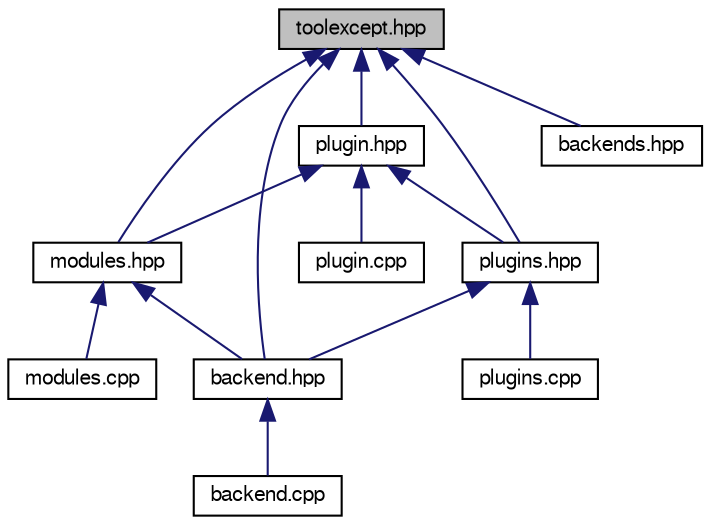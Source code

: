 digraph "toolexcept.hpp"
{
  edge [fontname="FreeSans",fontsize="10",labelfontname="FreeSans",labelfontsize="10"];
  node [fontname="FreeSans",fontsize="10",shape=record];
  Node1 [label="toolexcept.hpp",height=0.2,width=0.4,color="black", fillcolor="grey75", style="filled" fontcolor="black"];
  Node1 -> Node2 [dir="back",color="midnightblue",fontsize="10",style="solid"];
  Node2 [label="backend.hpp",height=0.2,width=0.4,color="black", fillcolor="white", style="filled",URL="$backend_8hpp.html",tooltip="Implements a way to build and deal with a backend."];
  Node2 -> Node3 [dir="back",color="midnightblue",fontsize="10",style="solid"];
  Node3 [label="backend.cpp",height=0.2,width=0.4,color="black", fillcolor="white", style="filled",URL="$src_2backend_8cpp.html",tooltip="Implementation of backend."];
  Node1 -> Node4 [dir="back",color="midnightblue",fontsize="10",style="solid"];
  Node4 [label="backends.hpp",height=0.2,width=0.4,color="black", fillcolor="white", style="filled",URL="$backends_8hpp.html",tooltip="Allows to list all available backends."];
  Node1 -> Node5 [dir="back",color="midnightblue",fontsize="10",style="solid"];
  Node5 [label="modules.hpp",height=0.2,width=0.4,color="black", fillcolor="white", style="filled",URL="$modules_8hpp.html",tooltip="Allows to load plugins."];
  Node5 -> Node2 [dir="back",color="midnightblue",fontsize="10",style="solid"];
  Node5 -> Node6 [dir="back",color="midnightblue",fontsize="10",style="solid"];
  Node6 [label="modules.cpp",height=0.2,width=0.4,color="black", fillcolor="white", style="filled",URL="$modules_8cpp.html",tooltip="Implementation of module loading."];
  Node1 -> Node7 [dir="back",color="midnightblue",fontsize="10",style="solid"];
  Node7 [label="plugin.hpp",height=0.2,width=0.4,color="black", fillcolor="white", style="filled",URL="$plugin_8hpp.html",tooltip="Header file of plugin."];
  Node7 -> Node5 [dir="back",color="midnightblue",fontsize="10",style="solid"];
  Node7 -> Node8 [dir="back",color="midnightblue",fontsize="10",style="solid"];
  Node8 [label="plugins.hpp",height=0.2,width=0.4,color="black", fillcolor="white", style="filled",URL="$plugins_8hpp.html",tooltip="Implementation of get/set and error plugins."];
  Node8 -> Node2 [dir="back",color="midnightblue",fontsize="10",style="solid"];
  Node8 -> Node9 [dir="back",color="midnightblue",fontsize="10",style="solid"];
  Node9 [label="plugins.cpp",height=0.2,width=0.4,color="black", fillcolor="white", style="filled",URL="$plugins_8cpp.html",tooltip="Implementation of set/get/error plugins."];
  Node7 -> Node10 [dir="back",color="midnightblue",fontsize="10",style="solid"];
  Node10 [label="plugin.cpp",height=0.2,width=0.4,color="black", fillcolor="white", style="filled",URL="$plugin_8cpp.html",tooltip="Implementation of plugin."];
  Node1 -> Node8 [dir="back",color="midnightblue",fontsize="10",style="solid"];
}
